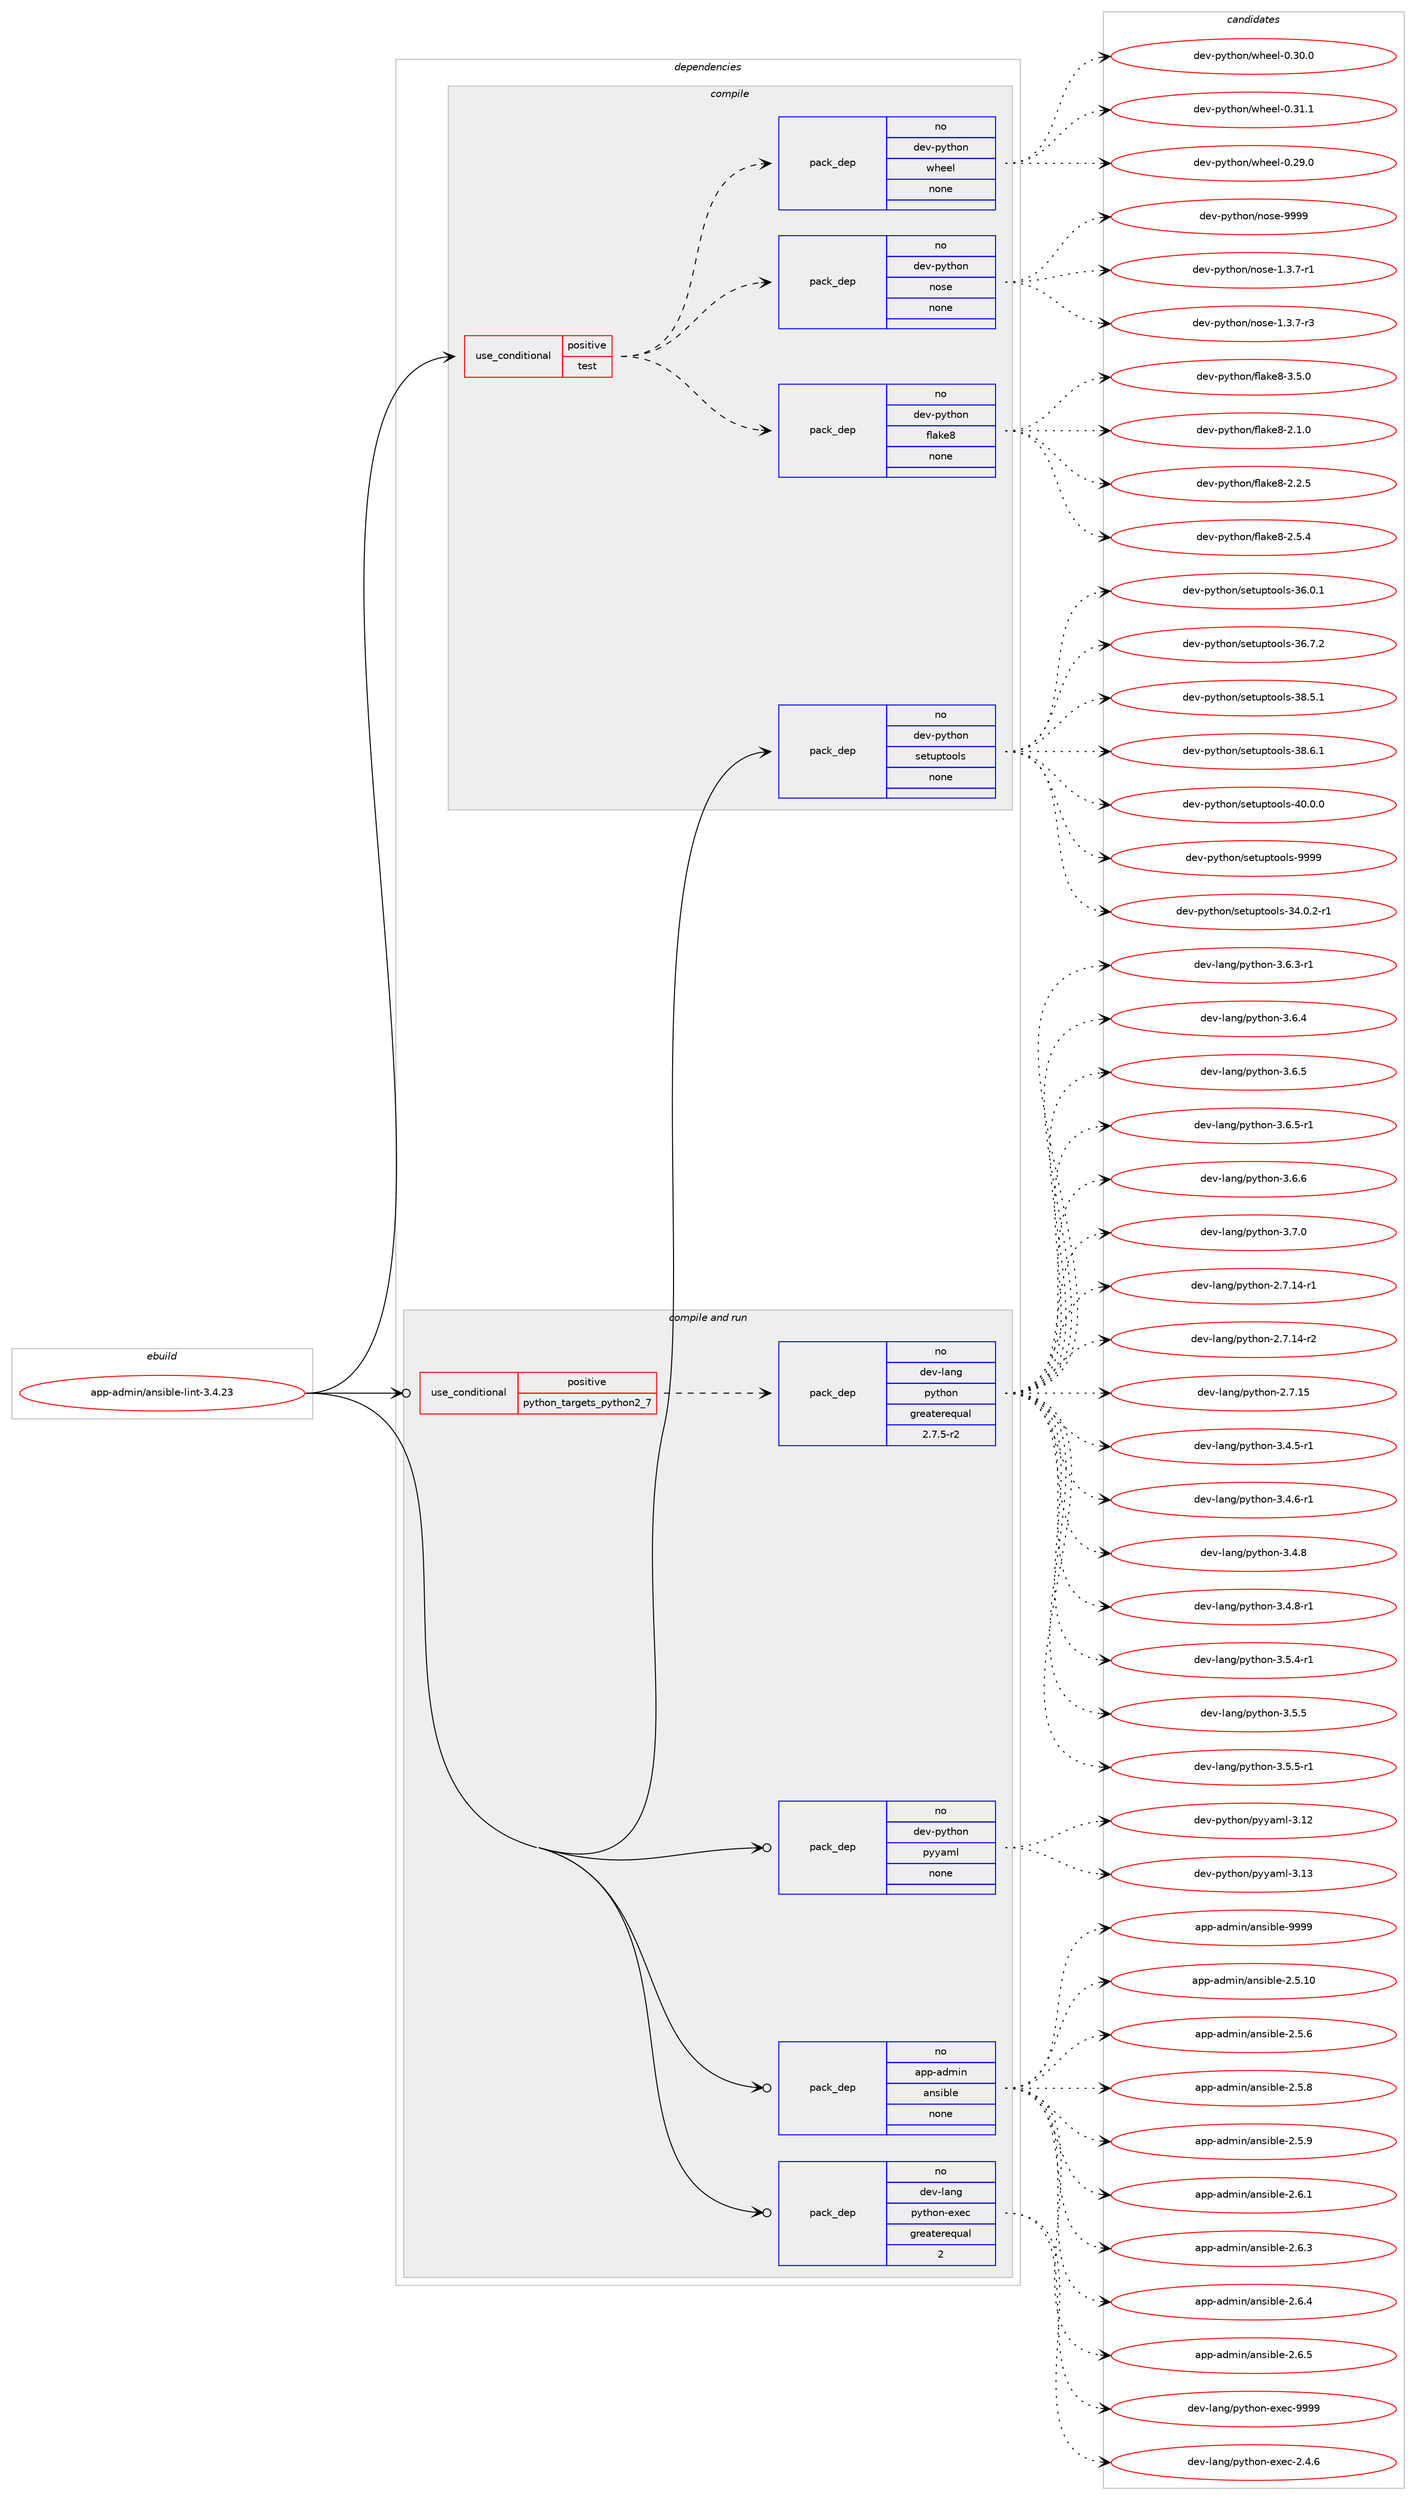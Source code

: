 digraph prolog {

# *************
# Graph options
# *************

newrank=true;
concentrate=true;
compound=true;
graph [rankdir=LR,fontname=Helvetica,fontsize=10,ranksep=1.5];#, ranksep=2.5, nodesep=0.2];
edge  [arrowhead=vee];
node  [fontname=Helvetica,fontsize=10];

# **********
# The ebuild
# **********

subgraph cluster_leftcol {
color=gray;
rank=same;
label=<<i>ebuild</i>>;
id [label="app-admin/ansible-lint-3.4.23", color=red, width=4, href="../app-admin/ansible-lint-3.4.23.svg"];
}

# ****************
# The dependencies
# ****************

subgraph cluster_midcol {
color=gray;
label=<<i>dependencies</i>>;
subgraph cluster_compile {
fillcolor="#eeeeee";
style=filled;
label=<<i>compile</i>>;
subgraph cond52 {
dependency429 [label=<<TABLE BORDER="0" CELLBORDER="1" CELLSPACING="0" CELLPADDING="4"><TR><TD ROWSPAN="3" CELLPADDING="10">use_conditional</TD></TR><TR><TD>positive</TD></TR><TR><TD>test</TD></TR></TABLE>>, shape=none, color=red];
subgraph pack376 {
dependency430 [label=<<TABLE BORDER="0" CELLBORDER="1" CELLSPACING="0" CELLPADDING="4" WIDTH="220"><TR><TD ROWSPAN="6" CELLPADDING="30">pack_dep</TD></TR><TR><TD WIDTH="110">no</TD></TR><TR><TD>dev-python</TD></TR><TR><TD>flake8</TD></TR><TR><TD>none</TD></TR><TR><TD></TD></TR></TABLE>>, shape=none, color=blue];
}
dependency429:e -> dependency430:w [weight=20,style="dashed",arrowhead="vee"];
subgraph pack377 {
dependency431 [label=<<TABLE BORDER="0" CELLBORDER="1" CELLSPACING="0" CELLPADDING="4" WIDTH="220"><TR><TD ROWSPAN="6" CELLPADDING="30">pack_dep</TD></TR><TR><TD WIDTH="110">no</TD></TR><TR><TD>dev-python</TD></TR><TR><TD>nose</TD></TR><TR><TD>none</TD></TR><TR><TD></TD></TR></TABLE>>, shape=none, color=blue];
}
dependency429:e -> dependency431:w [weight=20,style="dashed",arrowhead="vee"];
subgraph pack378 {
dependency432 [label=<<TABLE BORDER="0" CELLBORDER="1" CELLSPACING="0" CELLPADDING="4" WIDTH="220"><TR><TD ROWSPAN="6" CELLPADDING="30">pack_dep</TD></TR><TR><TD WIDTH="110">no</TD></TR><TR><TD>dev-python</TD></TR><TR><TD>wheel</TD></TR><TR><TD>none</TD></TR><TR><TD></TD></TR></TABLE>>, shape=none, color=blue];
}
dependency429:e -> dependency432:w [weight=20,style="dashed",arrowhead="vee"];
}
id:e -> dependency429:w [weight=20,style="solid",arrowhead="vee"];
subgraph pack379 {
dependency433 [label=<<TABLE BORDER="0" CELLBORDER="1" CELLSPACING="0" CELLPADDING="4" WIDTH="220"><TR><TD ROWSPAN="6" CELLPADDING="30">pack_dep</TD></TR><TR><TD WIDTH="110">no</TD></TR><TR><TD>dev-python</TD></TR><TR><TD>setuptools</TD></TR><TR><TD>none</TD></TR><TR><TD></TD></TR></TABLE>>, shape=none, color=blue];
}
id:e -> dependency433:w [weight=20,style="solid",arrowhead="vee"];
}
subgraph cluster_compileandrun {
fillcolor="#eeeeee";
style=filled;
label=<<i>compile and run</i>>;
subgraph cond53 {
dependency434 [label=<<TABLE BORDER="0" CELLBORDER="1" CELLSPACING="0" CELLPADDING="4"><TR><TD ROWSPAN="3" CELLPADDING="10">use_conditional</TD></TR><TR><TD>positive</TD></TR><TR><TD>python_targets_python2_7</TD></TR></TABLE>>, shape=none, color=red];
subgraph pack380 {
dependency435 [label=<<TABLE BORDER="0" CELLBORDER="1" CELLSPACING="0" CELLPADDING="4" WIDTH="220"><TR><TD ROWSPAN="6" CELLPADDING="30">pack_dep</TD></TR><TR><TD WIDTH="110">no</TD></TR><TR><TD>dev-lang</TD></TR><TR><TD>python</TD></TR><TR><TD>greaterequal</TD></TR><TR><TD>2.7.5-r2</TD></TR></TABLE>>, shape=none, color=blue];
}
dependency434:e -> dependency435:w [weight=20,style="dashed",arrowhead="vee"];
}
id:e -> dependency434:w [weight=20,style="solid",arrowhead="odotvee"];
subgraph pack381 {
dependency436 [label=<<TABLE BORDER="0" CELLBORDER="1" CELLSPACING="0" CELLPADDING="4" WIDTH="220"><TR><TD ROWSPAN="6" CELLPADDING="30">pack_dep</TD></TR><TR><TD WIDTH="110">no</TD></TR><TR><TD>app-admin</TD></TR><TR><TD>ansible</TD></TR><TR><TD>none</TD></TR><TR><TD></TD></TR></TABLE>>, shape=none, color=blue];
}
id:e -> dependency436:w [weight=20,style="solid",arrowhead="odotvee"];
subgraph pack382 {
dependency437 [label=<<TABLE BORDER="0" CELLBORDER="1" CELLSPACING="0" CELLPADDING="4" WIDTH="220"><TR><TD ROWSPAN="6" CELLPADDING="30">pack_dep</TD></TR><TR><TD WIDTH="110">no</TD></TR><TR><TD>dev-lang</TD></TR><TR><TD>python-exec</TD></TR><TR><TD>greaterequal</TD></TR><TR><TD>2</TD></TR></TABLE>>, shape=none, color=blue];
}
id:e -> dependency437:w [weight=20,style="solid",arrowhead="odotvee"];
subgraph pack383 {
dependency438 [label=<<TABLE BORDER="0" CELLBORDER="1" CELLSPACING="0" CELLPADDING="4" WIDTH="220"><TR><TD ROWSPAN="6" CELLPADDING="30">pack_dep</TD></TR><TR><TD WIDTH="110">no</TD></TR><TR><TD>dev-python</TD></TR><TR><TD>pyyaml</TD></TR><TR><TD>none</TD></TR><TR><TD></TD></TR></TABLE>>, shape=none, color=blue];
}
id:e -> dependency438:w [weight=20,style="solid",arrowhead="odotvee"];
}
subgraph cluster_run {
fillcolor="#eeeeee";
style=filled;
label=<<i>run</i>>;
}
}

# **************
# The candidates
# **************

subgraph cluster_choices {
rank=same;
color=gray;
label=<<i>candidates</i>>;

subgraph choice376 {
color=black;
nodesep=1;
choice10010111845112121116104111110471021089710710156455046494648 [label="dev-python/flake8-2.1.0", color=red, width=4,href="../dev-python/flake8-2.1.0.svg"];
choice10010111845112121116104111110471021089710710156455046504653 [label="dev-python/flake8-2.2.5", color=red, width=4,href="../dev-python/flake8-2.2.5.svg"];
choice10010111845112121116104111110471021089710710156455046534652 [label="dev-python/flake8-2.5.4", color=red, width=4,href="../dev-python/flake8-2.5.4.svg"];
choice10010111845112121116104111110471021089710710156455146534648 [label="dev-python/flake8-3.5.0", color=red, width=4,href="../dev-python/flake8-3.5.0.svg"];
dependency430:e -> choice10010111845112121116104111110471021089710710156455046494648:w [style=dotted,weight="100"];
dependency430:e -> choice10010111845112121116104111110471021089710710156455046504653:w [style=dotted,weight="100"];
dependency430:e -> choice10010111845112121116104111110471021089710710156455046534652:w [style=dotted,weight="100"];
dependency430:e -> choice10010111845112121116104111110471021089710710156455146534648:w [style=dotted,weight="100"];
}
subgraph choice377 {
color=black;
nodesep=1;
choice10010111845112121116104111110471101111151014549465146554511449 [label="dev-python/nose-1.3.7-r1", color=red, width=4,href="../dev-python/nose-1.3.7-r1.svg"];
choice10010111845112121116104111110471101111151014549465146554511451 [label="dev-python/nose-1.3.7-r3", color=red, width=4,href="../dev-python/nose-1.3.7-r3.svg"];
choice10010111845112121116104111110471101111151014557575757 [label="dev-python/nose-9999", color=red, width=4,href="../dev-python/nose-9999.svg"];
dependency431:e -> choice10010111845112121116104111110471101111151014549465146554511449:w [style=dotted,weight="100"];
dependency431:e -> choice10010111845112121116104111110471101111151014549465146554511451:w [style=dotted,weight="100"];
dependency431:e -> choice10010111845112121116104111110471101111151014557575757:w [style=dotted,weight="100"];
}
subgraph choice378 {
color=black;
nodesep=1;
choice100101118451121211161041111104711910410110110845484650574648 [label="dev-python/wheel-0.29.0", color=red, width=4,href="../dev-python/wheel-0.29.0.svg"];
choice100101118451121211161041111104711910410110110845484651484648 [label="dev-python/wheel-0.30.0", color=red, width=4,href="../dev-python/wheel-0.30.0.svg"];
choice100101118451121211161041111104711910410110110845484651494649 [label="dev-python/wheel-0.31.1", color=red, width=4,href="../dev-python/wheel-0.31.1.svg"];
dependency432:e -> choice100101118451121211161041111104711910410110110845484650574648:w [style=dotted,weight="100"];
dependency432:e -> choice100101118451121211161041111104711910410110110845484651484648:w [style=dotted,weight="100"];
dependency432:e -> choice100101118451121211161041111104711910410110110845484651494649:w [style=dotted,weight="100"];
}
subgraph choice379 {
color=black;
nodesep=1;
choice1001011184511212111610411111047115101116117112116111111108115455152464846504511449 [label="dev-python/setuptools-34.0.2-r1", color=red, width=4,href="../dev-python/setuptools-34.0.2-r1.svg"];
choice100101118451121211161041111104711510111611711211611111110811545515446484649 [label="dev-python/setuptools-36.0.1", color=red, width=4,href="../dev-python/setuptools-36.0.1.svg"];
choice100101118451121211161041111104711510111611711211611111110811545515446554650 [label="dev-python/setuptools-36.7.2", color=red, width=4,href="../dev-python/setuptools-36.7.2.svg"];
choice100101118451121211161041111104711510111611711211611111110811545515646534649 [label="dev-python/setuptools-38.5.1", color=red, width=4,href="../dev-python/setuptools-38.5.1.svg"];
choice100101118451121211161041111104711510111611711211611111110811545515646544649 [label="dev-python/setuptools-38.6.1", color=red, width=4,href="../dev-python/setuptools-38.6.1.svg"];
choice100101118451121211161041111104711510111611711211611111110811545524846484648 [label="dev-python/setuptools-40.0.0", color=red, width=4,href="../dev-python/setuptools-40.0.0.svg"];
choice10010111845112121116104111110471151011161171121161111111081154557575757 [label="dev-python/setuptools-9999", color=red, width=4,href="../dev-python/setuptools-9999.svg"];
dependency433:e -> choice1001011184511212111610411111047115101116117112116111111108115455152464846504511449:w [style=dotted,weight="100"];
dependency433:e -> choice100101118451121211161041111104711510111611711211611111110811545515446484649:w [style=dotted,weight="100"];
dependency433:e -> choice100101118451121211161041111104711510111611711211611111110811545515446554650:w [style=dotted,weight="100"];
dependency433:e -> choice100101118451121211161041111104711510111611711211611111110811545515646534649:w [style=dotted,weight="100"];
dependency433:e -> choice100101118451121211161041111104711510111611711211611111110811545515646544649:w [style=dotted,weight="100"];
dependency433:e -> choice100101118451121211161041111104711510111611711211611111110811545524846484648:w [style=dotted,weight="100"];
dependency433:e -> choice10010111845112121116104111110471151011161171121161111111081154557575757:w [style=dotted,weight="100"];
}
subgraph choice380 {
color=black;
nodesep=1;
choice100101118451089711010347112121116104111110455046554649524511449 [label="dev-lang/python-2.7.14-r1", color=red, width=4,href="../dev-lang/python-2.7.14-r1.svg"];
choice100101118451089711010347112121116104111110455046554649524511450 [label="dev-lang/python-2.7.14-r2", color=red, width=4,href="../dev-lang/python-2.7.14-r2.svg"];
choice10010111845108971101034711212111610411111045504655464953 [label="dev-lang/python-2.7.15", color=red, width=4,href="../dev-lang/python-2.7.15.svg"];
choice1001011184510897110103471121211161041111104551465246534511449 [label="dev-lang/python-3.4.5-r1", color=red, width=4,href="../dev-lang/python-3.4.5-r1.svg"];
choice1001011184510897110103471121211161041111104551465246544511449 [label="dev-lang/python-3.4.6-r1", color=red, width=4,href="../dev-lang/python-3.4.6-r1.svg"];
choice100101118451089711010347112121116104111110455146524656 [label="dev-lang/python-3.4.8", color=red, width=4,href="../dev-lang/python-3.4.8.svg"];
choice1001011184510897110103471121211161041111104551465246564511449 [label="dev-lang/python-3.4.8-r1", color=red, width=4,href="../dev-lang/python-3.4.8-r1.svg"];
choice1001011184510897110103471121211161041111104551465346524511449 [label="dev-lang/python-3.5.4-r1", color=red, width=4,href="../dev-lang/python-3.5.4-r1.svg"];
choice100101118451089711010347112121116104111110455146534653 [label="dev-lang/python-3.5.5", color=red, width=4,href="../dev-lang/python-3.5.5.svg"];
choice1001011184510897110103471121211161041111104551465346534511449 [label="dev-lang/python-3.5.5-r1", color=red, width=4,href="../dev-lang/python-3.5.5-r1.svg"];
choice1001011184510897110103471121211161041111104551465446514511449 [label="dev-lang/python-3.6.3-r1", color=red, width=4,href="../dev-lang/python-3.6.3-r1.svg"];
choice100101118451089711010347112121116104111110455146544652 [label="dev-lang/python-3.6.4", color=red, width=4,href="../dev-lang/python-3.6.4.svg"];
choice100101118451089711010347112121116104111110455146544653 [label="dev-lang/python-3.6.5", color=red, width=4,href="../dev-lang/python-3.6.5.svg"];
choice1001011184510897110103471121211161041111104551465446534511449 [label="dev-lang/python-3.6.5-r1", color=red, width=4,href="../dev-lang/python-3.6.5-r1.svg"];
choice100101118451089711010347112121116104111110455146544654 [label="dev-lang/python-3.6.6", color=red, width=4,href="../dev-lang/python-3.6.6.svg"];
choice100101118451089711010347112121116104111110455146554648 [label="dev-lang/python-3.7.0", color=red, width=4,href="../dev-lang/python-3.7.0.svg"];
dependency435:e -> choice100101118451089711010347112121116104111110455046554649524511449:w [style=dotted,weight="100"];
dependency435:e -> choice100101118451089711010347112121116104111110455046554649524511450:w [style=dotted,weight="100"];
dependency435:e -> choice10010111845108971101034711212111610411111045504655464953:w [style=dotted,weight="100"];
dependency435:e -> choice1001011184510897110103471121211161041111104551465246534511449:w [style=dotted,weight="100"];
dependency435:e -> choice1001011184510897110103471121211161041111104551465246544511449:w [style=dotted,weight="100"];
dependency435:e -> choice100101118451089711010347112121116104111110455146524656:w [style=dotted,weight="100"];
dependency435:e -> choice1001011184510897110103471121211161041111104551465246564511449:w [style=dotted,weight="100"];
dependency435:e -> choice1001011184510897110103471121211161041111104551465346524511449:w [style=dotted,weight="100"];
dependency435:e -> choice100101118451089711010347112121116104111110455146534653:w [style=dotted,weight="100"];
dependency435:e -> choice1001011184510897110103471121211161041111104551465346534511449:w [style=dotted,weight="100"];
dependency435:e -> choice1001011184510897110103471121211161041111104551465446514511449:w [style=dotted,weight="100"];
dependency435:e -> choice100101118451089711010347112121116104111110455146544652:w [style=dotted,weight="100"];
dependency435:e -> choice100101118451089711010347112121116104111110455146544653:w [style=dotted,weight="100"];
dependency435:e -> choice1001011184510897110103471121211161041111104551465446534511449:w [style=dotted,weight="100"];
dependency435:e -> choice100101118451089711010347112121116104111110455146544654:w [style=dotted,weight="100"];
dependency435:e -> choice100101118451089711010347112121116104111110455146554648:w [style=dotted,weight="100"];
}
subgraph choice381 {
color=black;
nodesep=1;
choice97112112459710010910511047971101151059810810145504653464948 [label="app-admin/ansible-2.5.10", color=red, width=4,href="../app-admin/ansible-2.5.10.svg"];
choice971121124597100109105110479711011510598108101455046534654 [label="app-admin/ansible-2.5.6", color=red, width=4,href="../app-admin/ansible-2.5.6.svg"];
choice971121124597100109105110479711011510598108101455046534656 [label="app-admin/ansible-2.5.8", color=red, width=4,href="../app-admin/ansible-2.5.8.svg"];
choice971121124597100109105110479711011510598108101455046534657 [label="app-admin/ansible-2.5.9", color=red, width=4,href="../app-admin/ansible-2.5.9.svg"];
choice971121124597100109105110479711011510598108101455046544649 [label="app-admin/ansible-2.6.1", color=red, width=4,href="../app-admin/ansible-2.6.1.svg"];
choice971121124597100109105110479711011510598108101455046544651 [label="app-admin/ansible-2.6.3", color=red, width=4,href="../app-admin/ansible-2.6.3.svg"];
choice971121124597100109105110479711011510598108101455046544652 [label="app-admin/ansible-2.6.4", color=red, width=4,href="../app-admin/ansible-2.6.4.svg"];
choice971121124597100109105110479711011510598108101455046544653 [label="app-admin/ansible-2.6.5", color=red, width=4,href="../app-admin/ansible-2.6.5.svg"];
choice9711211245971001091051104797110115105981081014557575757 [label="app-admin/ansible-9999", color=red, width=4,href="../app-admin/ansible-9999.svg"];
dependency436:e -> choice97112112459710010910511047971101151059810810145504653464948:w [style=dotted,weight="100"];
dependency436:e -> choice971121124597100109105110479711011510598108101455046534654:w [style=dotted,weight="100"];
dependency436:e -> choice971121124597100109105110479711011510598108101455046534656:w [style=dotted,weight="100"];
dependency436:e -> choice971121124597100109105110479711011510598108101455046534657:w [style=dotted,weight="100"];
dependency436:e -> choice971121124597100109105110479711011510598108101455046544649:w [style=dotted,weight="100"];
dependency436:e -> choice971121124597100109105110479711011510598108101455046544651:w [style=dotted,weight="100"];
dependency436:e -> choice971121124597100109105110479711011510598108101455046544652:w [style=dotted,weight="100"];
dependency436:e -> choice971121124597100109105110479711011510598108101455046544653:w [style=dotted,weight="100"];
dependency436:e -> choice9711211245971001091051104797110115105981081014557575757:w [style=dotted,weight="100"];
}
subgraph choice382 {
color=black;
nodesep=1;
choice1001011184510897110103471121211161041111104510112010199455046524654 [label="dev-lang/python-exec-2.4.6", color=red, width=4,href="../dev-lang/python-exec-2.4.6.svg"];
choice10010111845108971101034711212111610411111045101120101994557575757 [label="dev-lang/python-exec-9999", color=red, width=4,href="../dev-lang/python-exec-9999.svg"];
dependency437:e -> choice1001011184510897110103471121211161041111104510112010199455046524654:w [style=dotted,weight="100"];
dependency437:e -> choice10010111845108971101034711212111610411111045101120101994557575757:w [style=dotted,weight="100"];
}
subgraph choice383 {
color=black;
nodesep=1;
choice1001011184511212111610411111047112121121971091084551464950 [label="dev-python/pyyaml-3.12", color=red, width=4,href="../dev-python/pyyaml-3.12.svg"];
choice1001011184511212111610411111047112121121971091084551464951 [label="dev-python/pyyaml-3.13", color=red, width=4,href="../dev-python/pyyaml-3.13.svg"];
dependency438:e -> choice1001011184511212111610411111047112121121971091084551464950:w [style=dotted,weight="100"];
dependency438:e -> choice1001011184511212111610411111047112121121971091084551464951:w [style=dotted,weight="100"];
}
}

}
